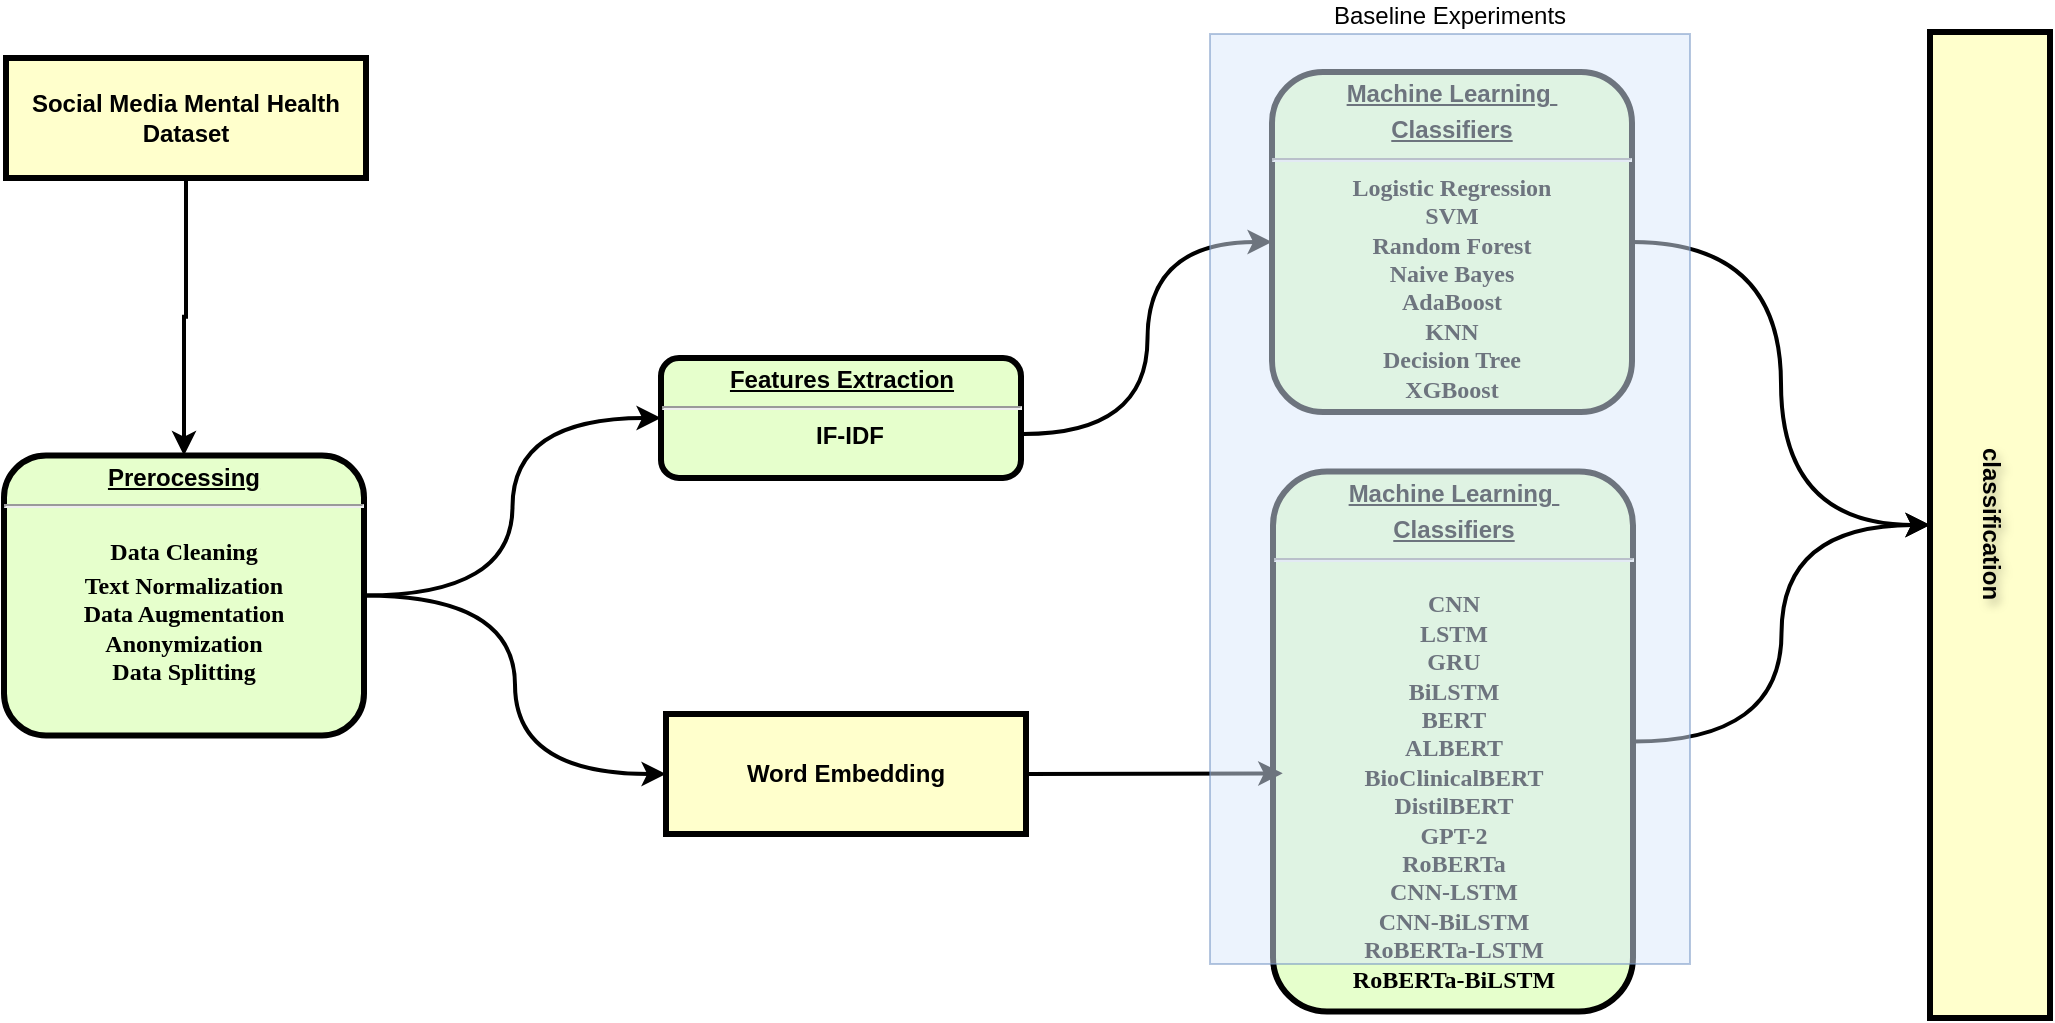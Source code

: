 <mxfile version="24.7.6">
  <diagram name="Page-1" id="c7558073-3199-34d8-9f00-42111426c3f3">
    <mxGraphModel dx="2409" dy="1926" grid="1" gridSize="10" guides="1" tooltips="1" connect="1" arrows="1" fold="1" page="1" pageScale="1" pageWidth="826" pageHeight="1169" background="none" math="0" shadow="0">
      <root>
        <mxCell id="0" />
        <mxCell id="1" parent="0" />
        <mxCell id="sLRV9vYnDIUPVNr7N1KM-106" style="edgeStyle=orthogonalEdgeStyle;rounded=0;orthogonalLoop=1;jettySize=auto;html=1;verticalAlign=top;strokeWidth=2;strokeColor=#000000;" edge="1" parent="1" source="sLRV9vYnDIUPVNr7N1KM-96" target="sLRV9vYnDIUPVNr7N1KM-97">
          <mxGeometry relative="1" as="geometry" />
        </mxCell>
        <mxCell id="sLRV9vYnDIUPVNr7N1KM-96" value="Social Media Mental Health Dataset" style="whiteSpace=wrap;align=center;verticalAlign=middle;fontStyle=1;strokeWidth=3;fillColor=#FFFFCC" vertex="1" parent="1">
          <mxGeometry x="-42.0" y="-430.0" width="180" height="60" as="geometry" />
        </mxCell>
        <mxCell id="sLRV9vYnDIUPVNr7N1KM-108" style="edgeStyle=orthogonalEdgeStyle;rounded=0;orthogonalLoop=1;jettySize=auto;html=1;exitX=1;exitY=0.5;exitDx=0;exitDy=0;entryX=0;entryY=0.5;entryDx=0;entryDy=0;curved=1;strokeWidth=2;" edge="1" parent="1" source="sLRV9vYnDIUPVNr7N1KM-97" target="sLRV9vYnDIUPVNr7N1KM-98">
          <mxGeometry relative="1" as="geometry" />
        </mxCell>
        <mxCell id="sLRV9vYnDIUPVNr7N1KM-109" style="edgeStyle=orthogonalEdgeStyle;rounded=0;orthogonalLoop=1;jettySize=auto;html=1;entryX=0;entryY=0.5;entryDx=0;entryDy=0;curved=1;strokeWidth=2;" edge="1" parent="1" source="sLRV9vYnDIUPVNr7N1KM-97" target="sLRV9vYnDIUPVNr7N1KM-103">
          <mxGeometry relative="1" as="geometry" />
        </mxCell>
        <mxCell id="sLRV9vYnDIUPVNr7N1KM-97" value="&lt;p style=&quot;margin: 0px; margin-top: 4px; text-align: center; text-decoration: underline;&quot;&gt;&lt;strong&gt;Prerocessing&lt;br&gt;&lt;/strong&gt;&lt;/p&gt;&lt;hr&gt;&lt;h4 style=&quot;margin-top: 11pt; margin-bottom: 2pt;&quot;&gt;&lt;font style=&quot;font-size: 12px;&quot;&gt;&lt;span style=&quot;font-family: &amp;quot;Times New Roman&amp;quot;;&quot; dir=&quot;LTR&quot;&gt;Data Cleaning&lt;/span&gt;&lt;span style=&quot;font-family: &amp;quot;Times New Roman&amp;quot;;&quot;&gt;&lt;/span&gt;&lt;/font&gt;&lt;/h4&gt;&lt;div style=&quot;&quot;&gt;&lt;span style=&quot;font-family: &amp;quot;Times New Roman&amp;quot;;&quot; dir=&quot;LTR&quot;&gt;&lt;font style=&quot;font-size: 12px;&quot;&gt;Text Normalization&lt;/font&gt;&lt;/span&gt;&lt;/div&gt;&lt;div style=&quot;&quot;&gt;&lt;span style=&quot;font-family: &amp;quot;Times New Roman&amp;quot;; background-color: initial;&quot;&gt;&lt;font style=&quot;font-size: 12px;&quot;&gt;Data Augmentation&lt;/font&gt;&lt;/span&gt;&lt;/div&gt;&lt;div style=&quot;&quot;&gt;&lt;span style=&quot;font-family: &amp;quot;Times New Roman&amp;quot;; background-color: initial;&quot;&gt;&lt;font style=&quot;font-size: 12px;&quot;&gt;Anonymization&lt;/font&gt;&lt;/span&gt;&lt;/div&gt;&lt;div style=&quot;&quot;&gt;&lt;span style=&quot;font-family: &amp;quot;Times New Roman&amp;quot;; background-color: initial;&quot;&gt;&lt;font style=&quot;font-size: 12px;&quot;&gt;Data Splitting&lt;/font&gt;&lt;/span&gt;&lt;/div&gt;&lt;div style=&quot;&quot;&gt;&lt;span style=&quot;font-size: 10.5pt; font-family: &amp;quot;Times New Roman&amp;quot;; background-color: initial;&quot;&gt;&lt;br&gt;&lt;/span&gt;&lt;/div&gt;" style="verticalAlign=middle;align=center;overflow=fill;fontSize=12;fontFamily=Helvetica;html=1;rounded=1;fontStyle=1;strokeWidth=3;fillColor=#E6FFCC" vertex="1" parent="1">
          <mxGeometry x="-43" y="-231.25" width="180" height="140" as="geometry" />
        </mxCell>
        <mxCell id="sLRV9vYnDIUPVNr7N1KM-110" style="edgeStyle=orthogonalEdgeStyle;rounded=0;orthogonalLoop=1;jettySize=auto;html=1;exitX=1;exitY=0.5;exitDx=0;exitDy=0;entryX=0;entryY=0.5;entryDx=0;entryDy=0;curved=1;strokeWidth=2;" edge="1" parent="1" target="sLRV9vYnDIUPVNr7N1KM-100">
          <mxGeometry relative="1" as="geometry">
            <mxPoint x="465.5" y="-242.0" as="sourcePoint" />
          </mxGeometry>
        </mxCell>
        <mxCell id="sLRV9vYnDIUPVNr7N1KM-98" value="&lt;p style=&quot;margin: 0px; margin-top: 4px; text-align: center; text-decoration: underline;&quot;&gt;&lt;strong&gt;Features Extraction&lt;/strong&gt;&lt;/p&gt;&lt;hr&gt;&lt;p style=&quot;margin: 0px; margin-left: 8px;&quot;&gt;IF-IDF&lt;/p&gt;" style="verticalAlign=middle;align=center;overflow=fill;fontSize=12;fontFamily=Helvetica;html=1;rounded=1;fontStyle=1;strokeWidth=3;fillColor=#E6FFCC" vertex="1" parent="1">
          <mxGeometry x="285.5" y="-280" width="180" height="60" as="geometry" />
        </mxCell>
        <mxCell id="sLRV9vYnDIUPVNr7N1KM-116" style="edgeStyle=orthogonalEdgeStyle;rounded=0;orthogonalLoop=1;jettySize=auto;html=1;exitX=1;exitY=0.5;exitDx=0;exitDy=0;entryX=0.5;entryY=1;entryDx=0;entryDy=0;curved=1;strokeWidth=2;" edge="1" parent="1" source="sLRV9vYnDIUPVNr7N1KM-100" target="sLRV9vYnDIUPVNr7N1KM-104">
          <mxGeometry relative="1" as="geometry" />
        </mxCell>
        <mxCell id="sLRV9vYnDIUPVNr7N1KM-100" value="&lt;p style=&quot;margin: 4px 0px 0px; text-decoration: underline;&quot;&gt;Machine Learning&amp;nbsp;&lt;/p&gt;&lt;p style=&quot;margin: 4px 0px 0px; text-decoration: underline;&quot;&gt;Classifiers&lt;/p&gt;&lt;hr&gt;&lt;div style=&quot;&quot;&gt;&lt;font style=&quot;font-size: 12px;&quot; face=&quot;宋体&quot;&gt;Logistic Regression&lt;/font&gt;&lt;/div&gt;&lt;div style=&quot;&quot;&gt;&lt;font style=&quot;font-size: 12px;&quot; face=&quot;宋体&quot;&gt;SVM&lt;/font&gt;&lt;/div&gt;&lt;div style=&quot;&quot;&gt;&lt;font style=&quot;font-size: 12px;&quot; face=&quot;宋体&quot;&gt;Random Forest&lt;/font&gt;&lt;/div&gt;&lt;div style=&quot;&quot;&gt;&lt;font style=&quot;font-size: 12px;&quot; face=&quot;宋体&quot;&gt;Naive Bayes&lt;/font&gt;&lt;/div&gt;&lt;div style=&quot;&quot;&gt;&lt;font style=&quot;font-size: 12px;&quot; face=&quot;宋体&quot;&gt;AdaBoost&lt;/font&gt;&lt;/div&gt;&lt;div style=&quot;&quot;&gt;&lt;font style=&quot;font-size: 12px;&quot; face=&quot;宋体&quot;&gt;KNN&lt;/font&gt;&lt;/div&gt;&lt;div style=&quot;&quot;&gt;&lt;font style=&quot;font-size: 12px;&quot; face=&quot;宋体&quot;&gt;Decision Tree&lt;/font&gt;&lt;/div&gt;&lt;div style=&quot;&quot;&gt;&lt;font style=&quot;font-size: 12px;&quot; face=&quot;宋体&quot;&gt;XGBoost&lt;/font&gt;&lt;/div&gt;" style="verticalAlign=middle;align=center;overflow=fill;fontSize=12;fontFamily=Helvetica;html=1;rounded=1;fontStyle=1;strokeWidth=3;fillColor=#E6FFCC" vertex="1" parent="1">
          <mxGeometry x="591" y="-423" width="180" height="170" as="geometry" />
        </mxCell>
        <mxCell id="sLRV9vYnDIUPVNr7N1KM-115" style="edgeStyle=orthogonalEdgeStyle;rounded=0;orthogonalLoop=1;jettySize=auto;html=1;exitX=1;exitY=0.5;exitDx=0;exitDy=0;strokeWidth=2;curved=1;entryX=0.5;entryY=1;entryDx=0;entryDy=0;" edge="1" parent="1" source="sLRV9vYnDIUPVNr7N1KM-101" target="sLRV9vYnDIUPVNr7N1KM-104">
          <mxGeometry relative="1" as="geometry">
            <mxPoint x="860" y="-180" as="targetPoint" />
          </mxGeometry>
        </mxCell>
        <mxCell id="sLRV9vYnDIUPVNr7N1KM-101" value="&lt;p style=&quot;text-decoration-line: underline; margin: 4px 0px 0px;&quot;&gt;&lt;font style=&quot;font-size: 12px;&quot;&gt;Machine Learning&amp;nbsp;&lt;/font&gt;&lt;/p&gt;&lt;p style=&quot;text-decoration-line: underline; margin: 4px 0px 0px;&quot;&gt;&lt;font style=&quot;font-size: 12px;&quot;&gt;Classifiers&lt;/font&gt;&lt;/p&gt;&lt;hr&gt;&lt;p style=&quot;margin-top: 11pt; margin-bottom: 2pt;&quot;&gt;&lt;font style=&quot;font-size: 12px;&quot;&gt;&lt;font style=&quot;font-size: 12px;&quot; face=&quot;Times New Roman&quot;&gt;CNN&lt;br&gt;&lt;/font&gt;&lt;font style=&quot;font-size: 12px;&quot; face=&quot;Times New Roman&quot;&gt;LSTM&lt;br&gt;&lt;/font&gt;&lt;font style=&quot;font-size: 12px;&quot; face=&quot;Times New Roman&quot;&gt;GRU&lt;br&gt;&lt;/font&gt;&lt;font style=&quot;font-size: 12px;&quot; face=&quot;Times New Roman&quot;&gt;BiLSTM&lt;br&gt;&lt;/font&gt;&lt;font style=&quot;font-size: 12px;&quot; face=&quot;Times New Roman&quot;&gt;BERT&lt;br&gt;&lt;/font&gt;&lt;font style=&quot;font-size: 12px;&quot; face=&quot;Times New Roman&quot;&gt;ALBERT&lt;br&gt;&lt;/font&gt;&lt;font style=&quot;font-size: 12px;&quot; face=&quot;Times New Roman&quot;&gt;BioClinicalBERT&lt;br&gt;&lt;/font&gt;&lt;font style=&quot;font-size: 12px;&quot; face=&quot;Times New Roman&quot;&gt;DistilBERT&lt;br&gt;&lt;/font&gt;&lt;font style=&quot;font-size: 12px;&quot; face=&quot;Times New Roman&quot;&gt;GPT-2&lt;br&gt;&lt;/font&gt;&lt;font style=&quot;font-size: 12px;&quot; face=&quot;Times New Roman&quot;&gt;RoBERTa&lt;br&gt;&lt;/font&gt;&lt;font style=&quot;font-size: 12px;&quot; face=&quot;Times New Roman&quot;&gt;CNN-LSTM&lt;br&gt;&lt;/font&gt;&lt;font style=&quot;font-size: 12px;&quot; face=&quot;Times New Roman&quot;&gt;CNN-BiLSTM&lt;br&gt;&lt;/font&gt;&lt;font style=&quot;font-size: 12px;&quot; face=&quot;Times New Roman&quot;&gt;RoBERTa-LSTM&lt;br&gt;&lt;/font&gt;&lt;font style=&quot;font-size: 12px;&quot; face=&quot;Times New Roman&quot;&gt;RoBERTa-BiLSTM&lt;/font&gt;&lt;/font&gt;&lt;/p&gt;" style="verticalAlign=middle;align=center;overflow=fill;fontSize=12;fontFamily=Helvetica;html=1;rounded=1;fontStyle=1;strokeWidth=3;fillColor=#E6FFCC" vertex="1" parent="1">
          <mxGeometry x="591.5" y="-223.25" width="180" height="270" as="geometry" />
        </mxCell>
        <mxCell id="sLRV9vYnDIUPVNr7N1KM-103" value="Word Embedding" style="whiteSpace=wrap;align=center;verticalAlign=middle;fontStyle=1;strokeWidth=3;fillColor=#FFFFCC" vertex="1" parent="1">
          <mxGeometry x="288" y="-102" width="180" height="60" as="geometry" />
        </mxCell>
        <mxCell id="sLRV9vYnDIUPVNr7N1KM-104" value="classification" style="whiteSpace=wrap;align=center;verticalAlign=middle;fontStyle=1;strokeWidth=3;fillColor=#FFFFCC;flipV=0;direction=south;textShadow=1;textDirection=vertical-lr;fontFamily=Helvetica;fontSize=12;" vertex="1" parent="1">
          <mxGeometry x="920" y="-443" width="60" height="493" as="geometry" />
        </mxCell>
        <mxCell id="sLRV9vYnDIUPVNr7N1KM-111" style="edgeStyle=orthogonalEdgeStyle;rounded=0;orthogonalLoop=1;jettySize=auto;html=1;exitX=1;exitY=0.5;exitDx=0;exitDy=0;entryX=0.027;entryY=0.559;entryDx=0;entryDy=0;entryPerimeter=0;curved=1;strokeWidth=2;" edge="1" parent="1" source="sLRV9vYnDIUPVNr7N1KM-103" target="sLRV9vYnDIUPVNr7N1KM-101">
          <mxGeometry relative="1" as="geometry">
            <mxPoint x="468" y="-72.0" as="sourcePoint" />
          </mxGeometry>
        </mxCell>
        <mxCell id="sLRV9vYnDIUPVNr7N1KM-120" value="Baseline Experiments" style="rounded=0;whiteSpace=wrap;html=1;opacity=50;fillColor=#dae8fc;strokeColor=#6c8ebf;labelPosition=center;verticalLabelPosition=top;align=center;verticalAlign=bottom;" vertex="1" parent="1">
          <mxGeometry x="560" y="-442" width="240" height="465" as="geometry" />
        </mxCell>
      </root>
    </mxGraphModel>
  </diagram>
</mxfile>
